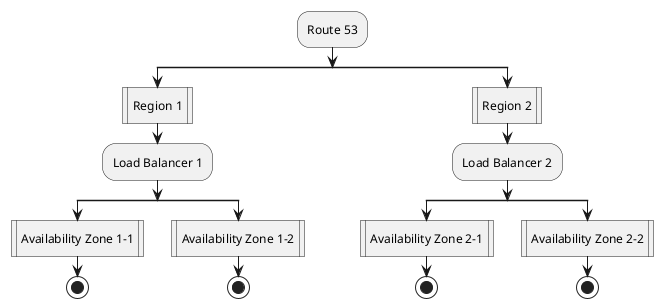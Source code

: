 @startuml region
:Route 53;
split
    :Region 1|
    :Load Balancer 1;
    split
        :Availability Zone 1-1|
        stop
    split again
        :Availability Zone 1-2|
        stop
    end split
split again
    :Region 2|
    :Load Balancer 2;
    split
        :Availability Zone 2-1|
        stop
    split again
        :Availability Zone 2-2|
        stop
    end split
end split
@enduml

